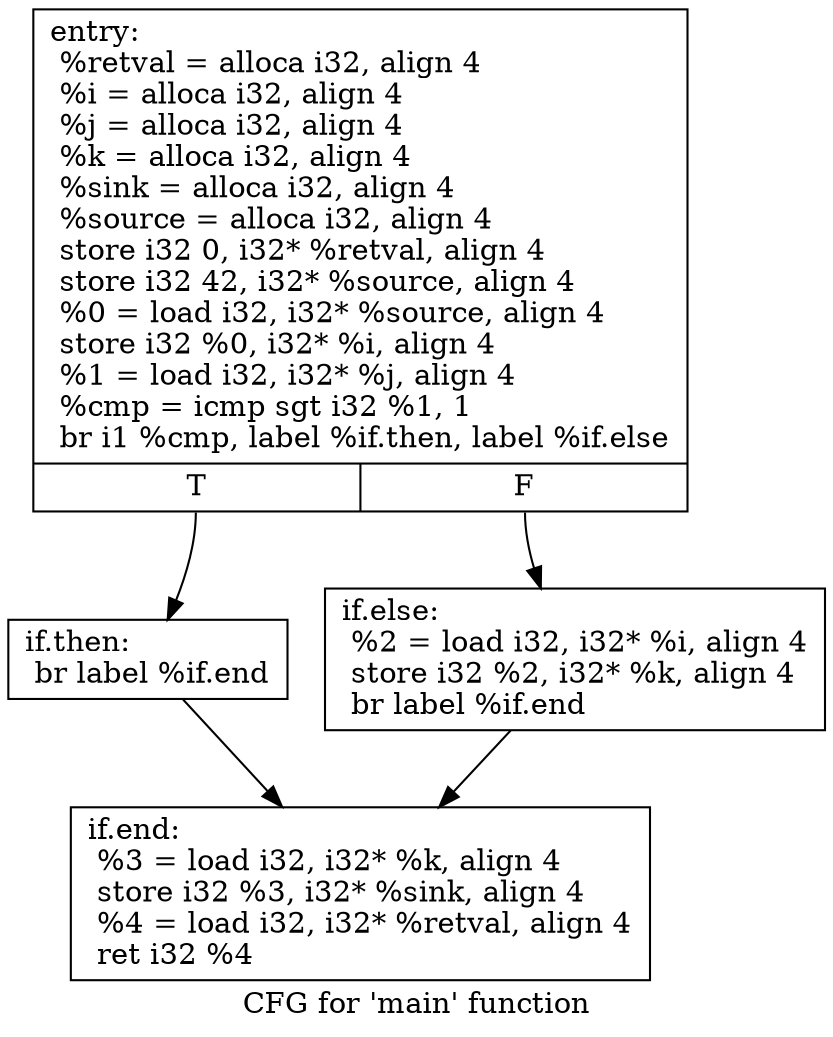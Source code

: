 digraph "CFG for 'main' function" {
	label="CFG for 'main' function";

	Node0x1996300 [shape=record,label="{entry:\l  %retval = alloca i32, align 4\l  %i = alloca i32, align 4\l  %j = alloca i32, align 4\l  %k = alloca i32, align 4\l  %sink = alloca i32, align 4\l  %source = alloca i32, align 4\l  store i32 0, i32* %retval, align 4\l  store i32 42, i32* %source, align 4\l  %0 = load i32, i32* %source, align 4\l  store i32 %0, i32* %i, align 4\l  %1 = load i32, i32* %j, align 4\l  %cmp = icmp sgt i32 %1, 1\l  br i1 %cmp, label %if.then, label %if.else\l|{<s0>T|<s1>F}}"];
	Node0x1996300:s0 -> Node0x19970c0;
	Node0x1996300:s1 -> Node0x1997190;
	Node0x19970c0 [shape=record,label="{if.then:                                          \l  br label %if.end\l}"];
	Node0x19970c0 -> Node0x1997260;
	Node0x1997190 [shape=record,label="{if.else:                                          \l  %2 = load i32, i32* %i, align 4\l  store i32 %2, i32* %k, align 4\l  br label %if.end\l}"];
	Node0x1997190 -> Node0x1997260;
	Node0x1997260 [shape=record,label="{if.end:                                           \l  %3 = load i32, i32* %k, align 4\l  store i32 %3, i32* %sink, align 4\l  %4 = load i32, i32* %retval, align 4\l  ret i32 %4\l}"];
}
